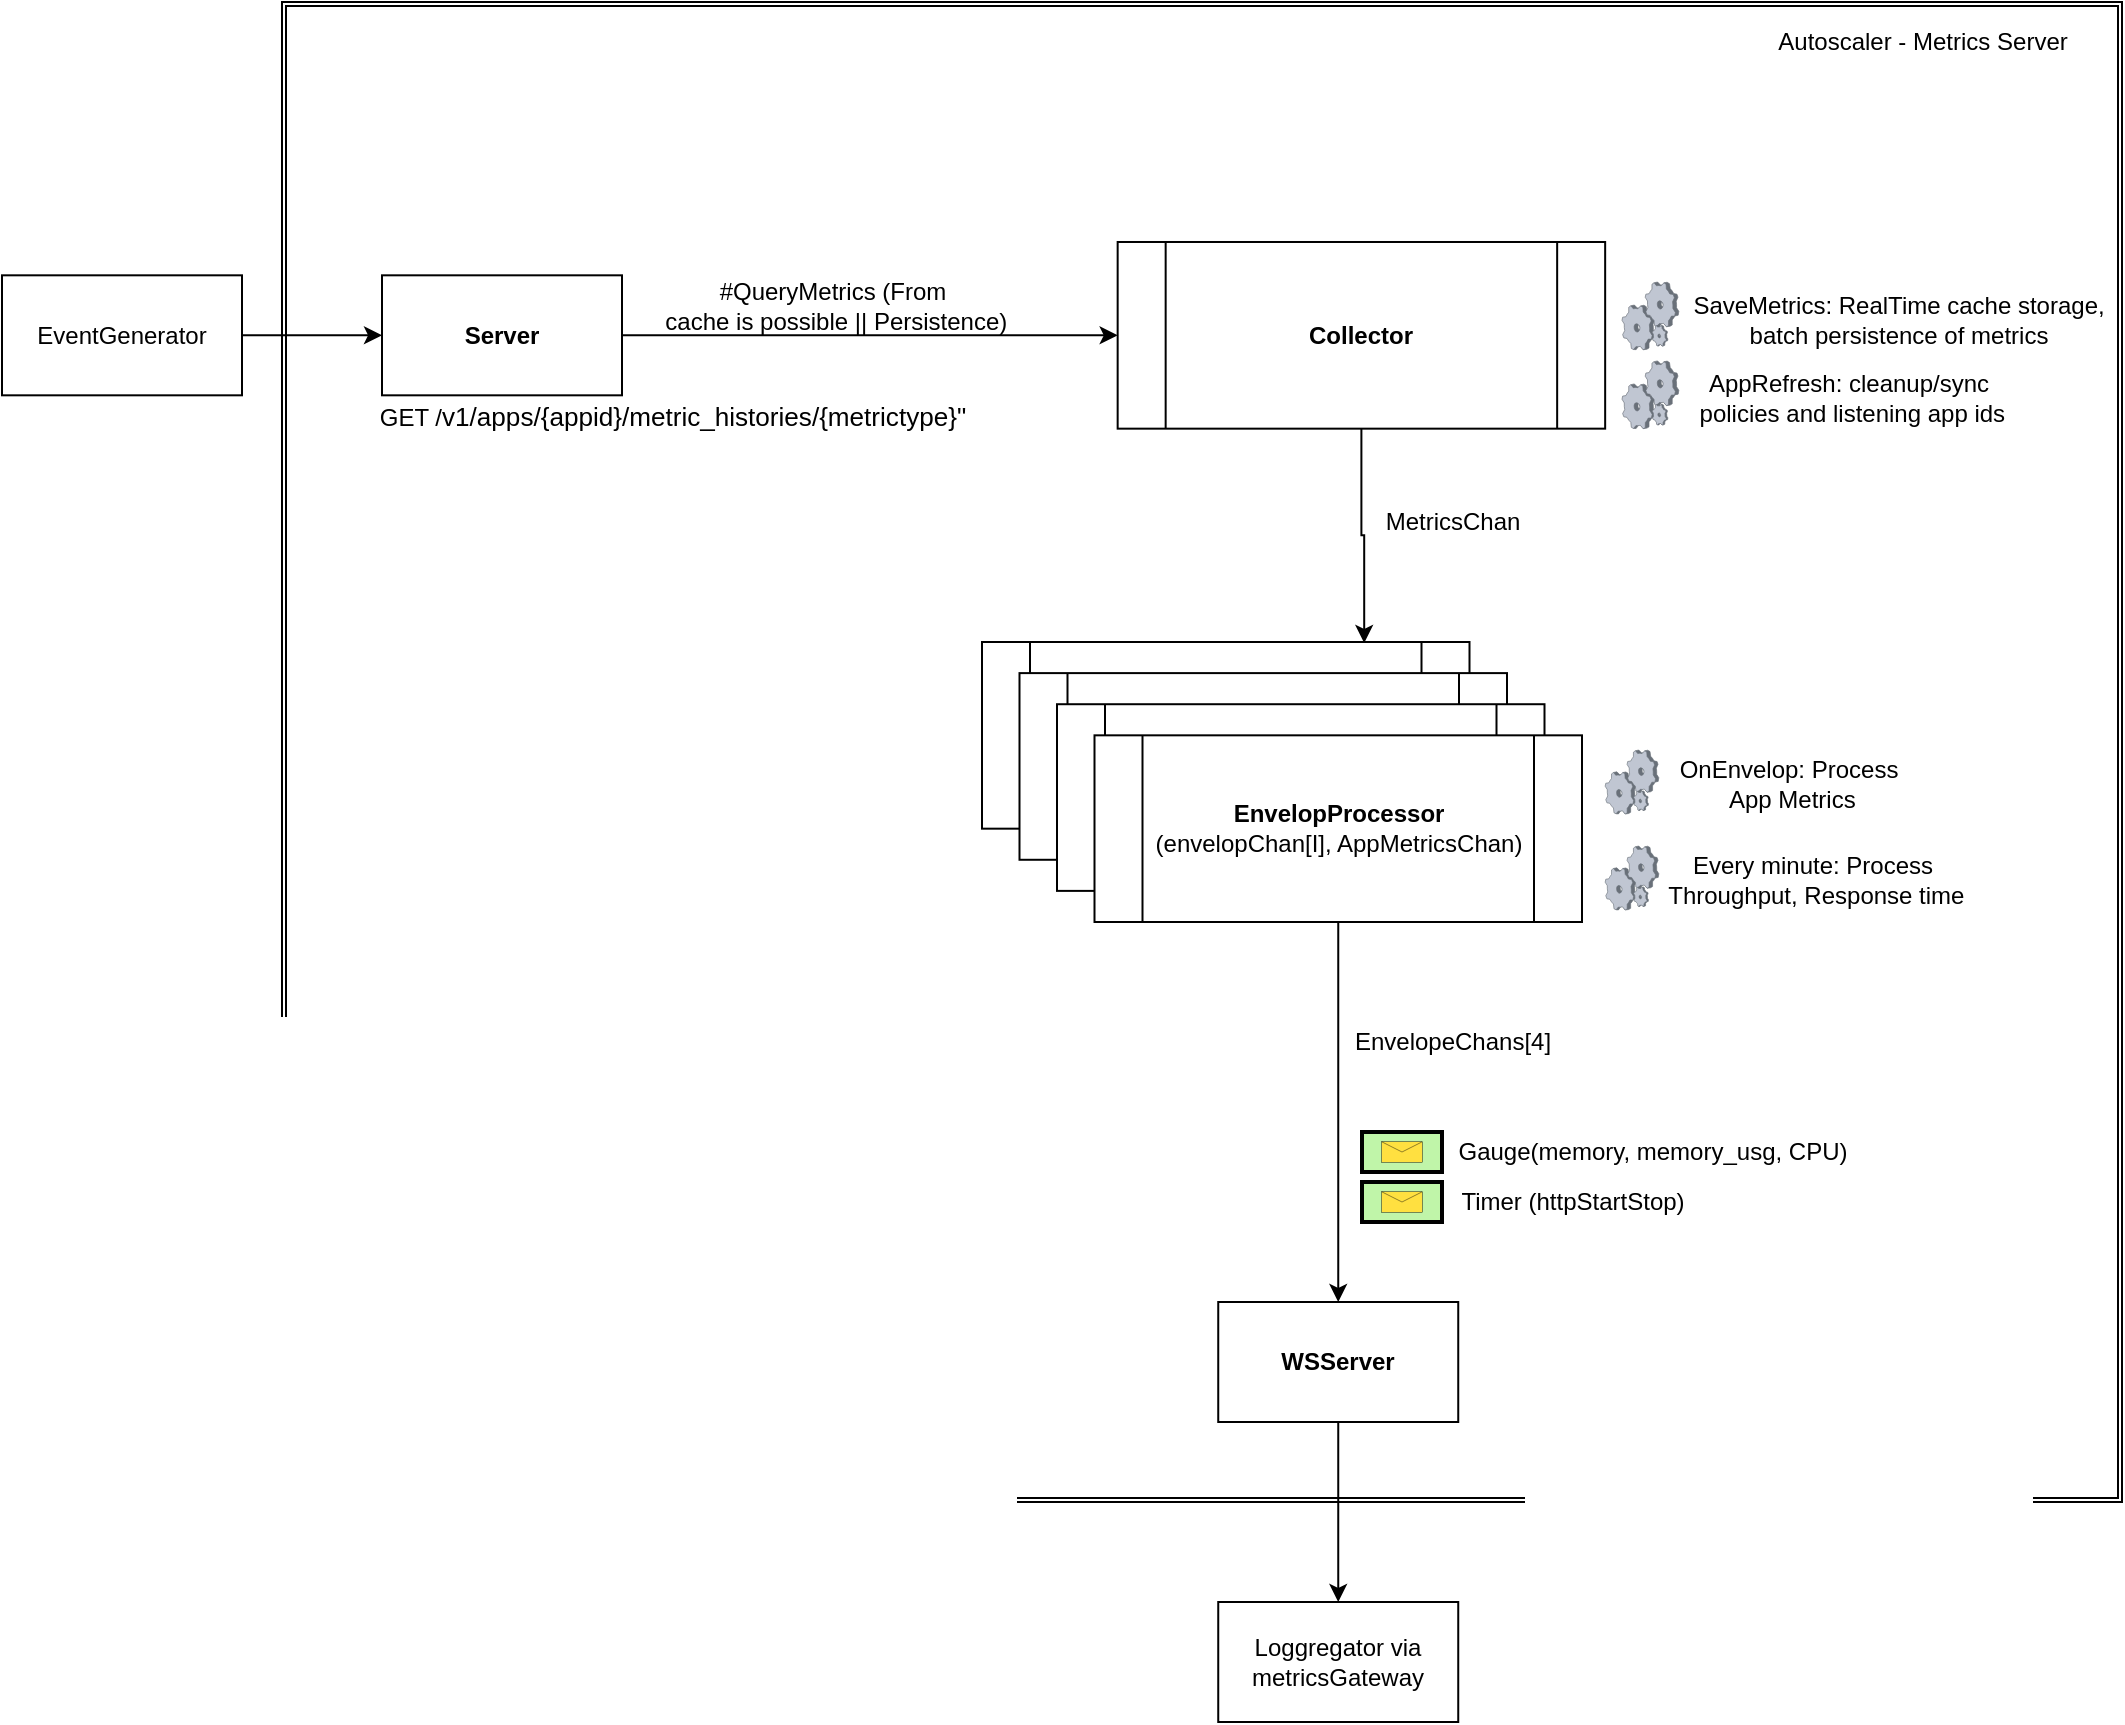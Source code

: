 <mxfile version="17.4.5" type="github"><diagram id="ClWLAPvfIvwGukn5o-0z" name="Page-1"><mxGraphModel dx="2148" dy="1909" grid="1" gridSize="10" guides="1" tooltips="1" connect="1" arrows="1" fold="1" page="1" pageScale="1" pageWidth="850" pageHeight="1100" math="0" shadow="0"><root><mxCell id="0"/><mxCell id="1" parent="0"/><mxCell id="9_87h270WvveJxzQN95r-19" value="" style="shape=ext;double=1;rounded=0;whiteSpace=wrap;html=1;" parent="1" vertex="1"><mxGeometry x="-100" y="-60" width="920" height="750" as="geometry"/></mxCell><mxCell id="VwNAfn6jYMPkoOhHDSCv-5" value="" style="group" parent="1" vertex="1" connectable="0"><mxGeometry x="250" y="260" width="300" height="140" as="geometry"/></mxCell><mxCell id="VwNAfn6jYMPkoOhHDSCv-1" value="EnvelopProcessor" style="shape=process;whiteSpace=wrap;html=1;backgroundOutline=1;" parent="VwNAfn6jYMPkoOhHDSCv-5" vertex="1"><mxGeometry width="243.75" height="93.333" as="geometry"/></mxCell><mxCell id="VwNAfn6jYMPkoOhHDSCv-2" value="EnvelopProcessor" style="shape=process;whiteSpace=wrap;html=1;backgroundOutline=1;" parent="VwNAfn6jYMPkoOhHDSCv-5" vertex="1"><mxGeometry x="18.75" y="15.556" width="243.75" height="93.333" as="geometry"/></mxCell><mxCell id="VwNAfn6jYMPkoOhHDSCv-3" value="EnvelopProcessor" style="shape=process;whiteSpace=wrap;html=1;backgroundOutline=1;" parent="VwNAfn6jYMPkoOhHDSCv-5" vertex="1"><mxGeometry x="37.5" y="31.111" width="243.75" height="93.333" as="geometry"/></mxCell><mxCell id="VwNAfn6jYMPkoOhHDSCv-4" value="&lt;b&gt;EnvelopProcessor&lt;/b&gt;&lt;br&gt;(envelopChan[I], AppMetricsChan)" style="shape=process;whiteSpace=wrap;html=1;backgroundOutline=1;" parent="VwNAfn6jYMPkoOhHDSCv-5" vertex="1"><mxGeometry x="56.25" y="46.667" width="243.75" height="93.333" as="geometry"/></mxCell><mxCell id="9_87h270WvveJxzQN95r-22" value="" style="edgeStyle=orthogonalEdgeStyle;rounded=0;orthogonalLoop=1;jettySize=auto;html=1;" parent="1" source="VwNAfn6jYMPkoOhHDSCv-6" target="9_87h270WvveJxzQN95r-21" edge="1"><mxGeometry relative="1" as="geometry"/></mxCell><mxCell id="VwNAfn6jYMPkoOhHDSCv-6" value="&lt;b&gt;WSServer&lt;/b&gt;" style="rounded=0;whiteSpace=wrap;html=1;" parent="1" vertex="1"><mxGeometry x="368.12" y="590" width="120" height="60" as="geometry"/></mxCell><mxCell id="VwNAfn6jYMPkoOhHDSCv-7" style="edgeStyle=orthogonalEdgeStyle;rounded=0;orthogonalLoop=1;jettySize=auto;html=1;exitX=0.5;exitY=1;exitDx=0;exitDy=0;entryX=0.5;entryY=0;entryDx=0;entryDy=0;" parent="1" source="VwNAfn6jYMPkoOhHDSCv-4" target="VwNAfn6jYMPkoOhHDSCv-6" edge="1"><mxGeometry relative="1" as="geometry"/></mxCell><mxCell id="VwNAfn6jYMPkoOhHDSCv-8" value="EnvelopeChans[4]" style="text;html=1;align=center;verticalAlign=middle;resizable=0;points=[];autosize=1;strokeColor=none;fillColor=none;" parent="1" vertex="1"><mxGeometry x="430" y="450" width="110" height="20" as="geometry"/></mxCell><mxCell id="VwNAfn6jYMPkoOhHDSCv-14" value="" style="edgeStyle=orthogonalEdgeStyle;rounded=0;orthogonalLoop=1;jettySize=auto;html=1;entryX=0.784;entryY=0.005;entryDx=0;entryDy=0;entryPerimeter=0;" parent="1" source="VwNAfn6jYMPkoOhHDSCv-11" target="VwNAfn6jYMPkoOhHDSCv-1" edge="1"><mxGeometry relative="1" as="geometry"/></mxCell><mxCell id="VwNAfn6jYMPkoOhHDSCv-11" value="&lt;b&gt;Collector&lt;/b&gt;" style="shape=process;whiteSpace=wrap;html=1;backgroundOutline=1;" parent="1" vertex="1"><mxGeometry x="317.83" y="59.997" width="243.75" height="93.333" as="geometry"/></mxCell><mxCell id="VwNAfn6jYMPkoOhHDSCv-16" value="MetricsChan" style="text;html=1;align=center;verticalAlign=middle;resizable=0;points=[];autosize=1;strokeColor=none;fillColor=none;" parent="1" vertex="1"><mxGeometry x="445" y="190" width="80" height="20" as="geometry"/></mxCell><mxCell id="9_87h270WvveJxzQN95r-9" value="" style="group" parent="1" vertex="1" connectable="0"><mxGeometry x="440" y="480" width="270" height="70" as="geometry"/></mxCell><mxCell id="9_87h270WvveJxzQN95r-3" value="" style="strokeWidth=2;outlineConnect=0;dashed=0;align=center;fontSize=8;fillColor=#c0f5a9;verticalLabelPosition=bottom;verticalAlign=top;shape=mxgraph.eip.envelope_wrapper;" parent="9_87h270WvveJxzQN95r-9" vertex="1"><mxGeometry y="25" width="40" height="20" as="geometry"/></mxCell><mxCell id="9_87h270WvveJxzQN95r-6" value="" style="strokeWidth=2;outlineConnect=0;dashed=0;align=center;fontSize=8;fillColor=#c0f5a9;verticalLabelPosition=bottom;verticalAlign=top;shape=mxgraph.eip.envelope_wrapper;" parent="9_87h270WvveJxzQN95r-9" vertex="1"><mxGeometry y="50" width="40" height="20" as="geometry"/></mxCell><mxCell id="9_87h270WvveJxzQN95r-7" value="Gauge(memory, memory_usg, CPU)" style="text;html=1;align=center;verticalAlign=middle;resizable=0;points=[];autosize=1;strokeColor=none;fillColor=none;" parent="9_87h270WvveJxzQN95r-9" vertex="1"><mxGeometry x="40" y="25" width="210" height="20" as="geometry"/></mxCell><mxCell id="9_87h270WvveJxzQN95r-8" value="Timer (httpStartStop)&lt;br&gt;" style="text;html=1;align=center;verticalAlign=middle;resizable=0;points=[];autosize=1;strokeColor=none;fillColor=none;" parent="9_87h270WvveJxzQN95r-9" vertex="1"><mxGeometry x="40" y="50" width="130" height="20" as="geometry"/></mxCell><mxCell id="9_87h270WvveJxzQN95r-12" value="" style="verticalLabelPosition=bottom;sketch=0;aspect=fixed;html=1;verticalAlign=top;strokeColor=none;align=center;outlineConnect=0;shape=mxgraph.citrix.process;" parent="1" vertex="1"><mxGeometry x="561.58" y="314" width="26.84" height="32" as="geometry"/></mxCell><mxCell id="9_87h270WvveJxzQN95r-13" value="" style="verticalLabelPosition=bottom;sketch=0;aspect=fixed;html=1;verticalAlign=top;strokeColor=none;align=center;outlineConnect=0;shape=mxgraph.citrix.process;" parent="1" vertex="1"><mxGeometry x="561.58" y="362" width="26.84" height="32" as="geometry"/></mxCell><mxCell id="9_87h270WvveJxzQN95r-14" value="Every minute: Process&lt;br&gt;&amp;nbsp;Throughput, Response time" style="text;html=1;align=center;verticalAlign=middle;resizable=0;points=[];autosize=1;strokeColor=none;fillColor=none;" parent="1" vertex="1"><mxGeometry x="580" y="364" width="170" height="30" as="geometry"/></mxCell><mxCell id="9_87h270WvveJxzQN95r-15" value="OnEnvelop: Process&lt;br&gt;&amp;nbsp;App Metrics&lt;br&gt;" style="text;html=1;align=center;verticalAlign=middle;resizable=0;points=[];autosize=1;strokeColor=none;fillColor=none;" parent="1" vertex="1"><mxGeometry x="588.42" y="316" width="130" height="30" as="geometry"/></mxCell><mxCell id="9_87h270WvveJxzQN95r-20" value="Autoscaler - Metrics Server" style="text;html=1;align=center;verticalAlign=middle;resizable=0;points=[];autosize=1;strokeColor=none;fillColor=none;" parent="1" vertex="1"><mxGeometry x="640" y="-50" width="160" height="20" as="geometry"/></mxCell><mxCell id="9_87h270WvveJxzQN95r-21" value="Loggregator via metricsGateway" style="rounded=0;whiteSpace=wrap;html=1;" parent="1" vertex="1"><mxGeometry x="368.12" y="740" width="120" height="60" as="geometry"/></mxCell><mxCell id="9_87h270WvveJxzQN95r-43" value="" style="edgeStyle=orthogonalEdgeStyle;rounded=0;orthogonalLoop=1;jettySize=auto;html=1;fontFamily=Helvetica;fontColor=#000000;entryX=0;entryY=0.5;entryDx=0;entryDy=0;" parent="1" source="9_87h270WvveJxzQN95r-25" target="VwNAfn6jYMPkoOhHDSCv-11" edge="1"><mxGeometry relative="1" as="geometry"/></mxCell><mxCell id="9_87h270WvveJxzQN95r-27" value="" style="verticalLabelPosition=bottom;sketch=0;aspect=fixed;html=1;verticalAlign=top;strokeColor=none;align=center;outlineConnect=0;shape=mxgraph.citrix.process;" parent="1" vertex="1"><mxGeometry x="570" y="119.45" width="28.42" height="33.88" as="geometry"/></mxCell><mxCell id="9_87h270WvveJxzQN95r-28" value="AppRefresh: cleanup/sync&lt;br&gt;&amp;nbsp;policies and listening app ids" style="text;html=1;align=center;verticalAlign=middle;resizable=0;points=[];autosize=1;strokeColor=none;fillColor=none;" parent="1" vertex="1"><mxGeometry x="598.42" y="123.33" width="170" height="30" as="geometry"/></mxCell><mxCell id="9_87h270WvveJxzQN95r-39" value="" style="verticalLabelPosition=bottom;sketch=0;aspect=fixed;html=1;verticalAlign=top;strokeColor=none;align=center;outlineConnect=0;shape=mxgraph.citrix.process;" parent="1" vertex="1"><mxGeometry x="570" y="80.0" width="28.42" height="33.88" as="geometry"/></mxCell><mxCell id="9_87h270WvveJxzQN95r-40" value="SaveMetrics: RealTime cache storage, &lt;br&gt;batch persistence of metrics&lt;br&gt;" style="text;html=1;align=center;verticalAlign=middle;resizable=0;points=[];autosize=1;strokeColor=none;fillColor=none;" parent="1" vertex="1"><mxGeometry x="598.42" y="83.88" width="220" height="30" as="geometry"/></mxCell><mxCell id="9_87h270WvveJxzQN95r-42" value="" style="edgeStyle=orthogonalEdgeStyle;rounded=0;orthogonalLoop=1;jettySize=auto;html=1;fontFamily=Helvetica;fontColor=#000000;entryX=0;entryY=0.5;entryDx=0;entryDy=0;" parent="1" source="9_87h270WvveJxzQN95r-41" target="9_87h270WvveJxzQN95r-25" edge="1"><mxGeometry relative="1" as="geometry"/></mxCell><mxCell id="9_87h270WvveJxzQN95r-41" value="EventGenerator" style="rounded=0;whiteSpace=wrap;html=1;" parent="1" vertex="1"><mxGeometry x="-240" y="76.66" width="120" height="60" as="geometry"/></mxCell><mxCell id="9_87h270WvveJxzQN95r-44" value="" style="group" parent="1" vertex="1" connectable="0"><mxGeometry x="-60" y="73.33" width="320" height="83.33" as="geometry"/></mxCell><mxCell id="9_87h270WvveJxzQN95r-47" value="#QueryMetrics (From&lt;br&gt;&amp;nbsp;cache is possible || Persistence)" style="text;html=1;align=center;verticalAlign=middle;resizable=0;points=[];autosize=1;strokeColor=none;fillColor=none;fontFamily=Helvetica;fontColor=#000000;" parent="9_87h270WvveJxzQN95r-44" vertex="1"><mxGeometry x="140" y="3.33" width="190" height="30" as="geometry"/></mxCell><mxCell id="9_87h270WvveJxzQN95r-48" value="" style="group" parent="9_87h270WvveJxzQN95r-44" vertex="1" connectable="0"><mxGeometry y="3.33" width="310" height="80.0" as="geometry"/></mxCell><mxCell id="9_87h270WvveJxzQN95r-25" value="&lt;b&gt;Server&lt;/b&gt;" style="rounded=0;whiteSpace=wrap;html=1;" parent="9_87h270WvveJxzQN95r-48" vertex="1"><mxGeometry x="10" width="120" height="60" as="geometry"/></mxCell><mxCell id="9_87h270WvveJxzQN95r-26" value="GET /&lt;span style=&quot;font-size: 9.8pt&quot;&gt;v1/apps/{appid}/metric_histories/{metrictype}&quot;&lt;/span&gt;" style="text;html=1;align=center;verticalAlign=middle;resizable=0;points=[];autosize=1;strokeColor=none;fillColor=none;" parent="9_87h270WvveJxzQN95r-48" vertex="1"><mxGeometry y="60.0" width="310" height="20" as="geometry"/></mxCell></root></mxGraphModel></diagram></mxfile>